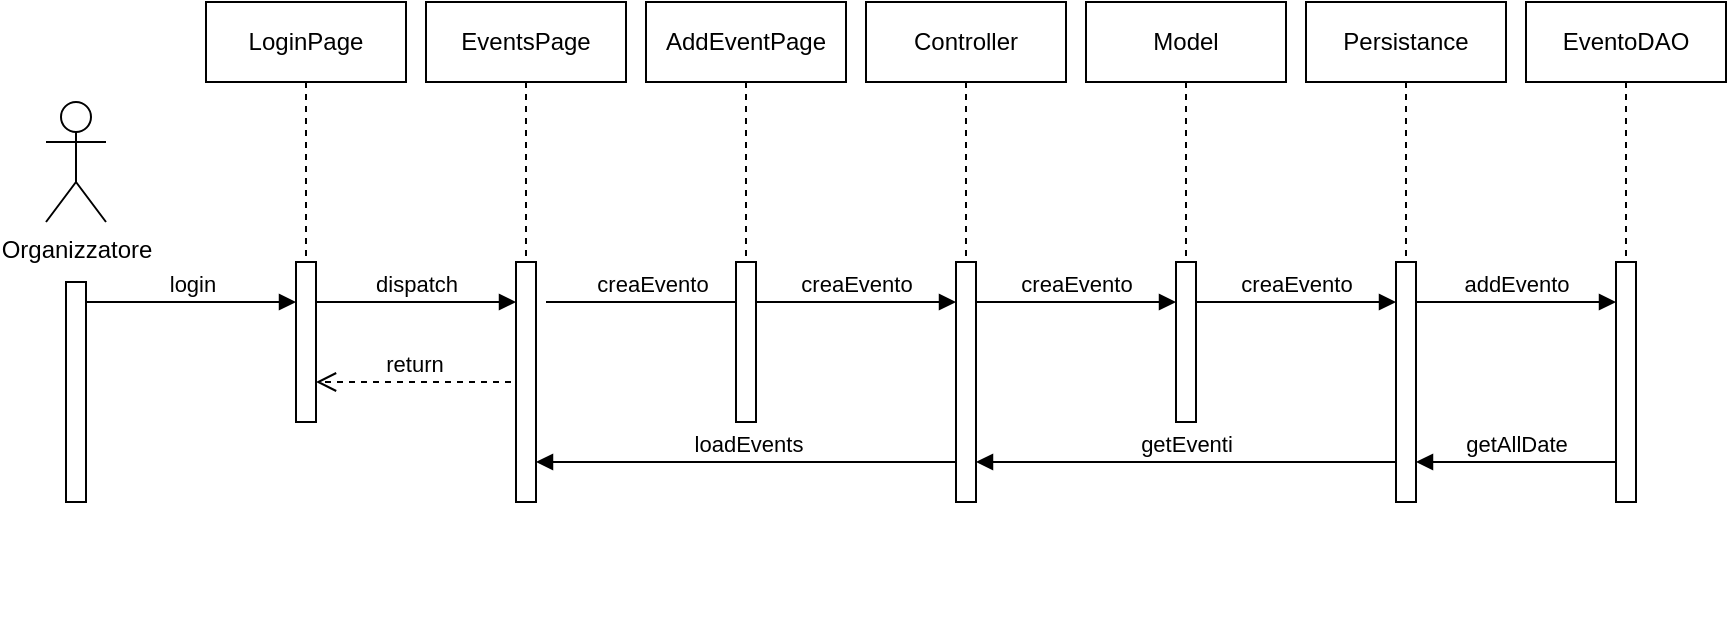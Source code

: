 <mxfile version="26.0.16">
  <diagram name="Page-1" id="_WNdZLd5jNZG4z9xJk0x">
    <mxGraphModel dx="1422" dy="1325" grid="1" gridSize="10" guides="1" tooltips="1" connect="1" arrows="1" fold="1" page="1" pageScale="1" pageWidth="1169" pageHeight="827" math="0" shadow="0">
      <root>
        <mxCell id="0" />
        <mxCell id="1" parent="0" />
        <mxCell id="-OenLeJC5BA-6mcwm2Jt-36" value="" style="group" vertex="1" connectable="0" parent="1">
          <mxGeometry x="40" y="40" width="840" height="320" as="geometry" />
        </mxCell>
        <mxCell id="-OenLeJC5BA-6mcwm2Jt-2" value="Organizzatore&lt;div&gt;&lt;br&gt;&lt;/div&gt;" style="shape=umlActor;verticalLabelPosition=bottom;verticalAlign=top;html=1;" vertex="1" parent="-OenLeJC5BA-6mcwm2Jt-36">
          <mxGeometry y="50" width="30" height="60" as="geometry" />
        </mxCell>
        <mxCell id="-OenLeJC5BA-6mcwm2Jt-3" value="" style="html=1;points=[[0,0,0,0,5],[0,1,0,0,-5],[1,0,0,0,5],[1,1,0,0,-5]];perimeter=orthogonalPerimeter;outlineConnect=0;targetShapes=umlLifeline;portConstraint=eastwest;newEdgeStyle={&quot;curved&quot;:0,&quot;rounded&quot;:0};" vertex="1" parent="-OenLeJC5BA-6mcwm2Jt-36">
          <mxGeometry x="10" y="140" width="10" height="110" as="geometry" />
        </mxCell>
        <mxCell id="-OenLeJC5BA-6mcwm2Jt-4" value="login" style="html=1;verticalAlign=bottom;endArrow=block;edgeStyle=elbowEdgeStyle;elbow=vertical;curved=0;rounded=0;" edge="1" parent="-OenLeJC5BA-6mcwm2Jt-36">
          <mxGeometry x="-0.003" relative="1" as="geometry">
            <mxPoint x="20" y="150" as="sourcePoint" />
            <Array as="points">
              <mxPoint x="105" y="150" />
            </Array>
            <mxPoint x="125" y="150" as="targetPoint" />
            <mxPoint as="offset" />
          </mxGeometry>
        </mxCell>
        <mxCell id="-OenLeJC5BA-6mcwm2Jt-5" value="" style="group" vertex="1" connectable="0" parent="-OenLeJC5BA-6mcwm2Jt-36">
          <mxGeometry x="80" width="100" height="210" as="geometry" />
        </mxCell>
        <mxCell id="-OenLeJC5BA-6mcwm2Jt-6" value="LoginPage" style="shape=umlLifeline;perimeter=lifelinePerimeter;whiteSpace=wrap;html=1;container=0;dropTarget=0;collapsible=0;recursiveResize=0;outlineConnect=0;portConstraint=eastwest;newEdgeStyle={&quot;edgeStyle&quot;:&quot;elbowEdgeStyle&quot;,&quot;elbow&quot;:&quot;vertical&quot;,&quot;curved&quot;:0,&quot;rounded&quot;:0};" vertex="1" parent="-OenLeJC5BA-6mcwm2Jt-5">
          <mxGeometry width="100" height="210" as="geometry" />
        </mxCell>
        <mxCell id="-OenLeJC5BA-6mcwm2Jt-7" value="" style="html=1;points=[[0,0,0,0,5],[0,1,0,0,-5],[1,0,0,0,5],[1,1,0,0,-5]];perimeter=orthogonalPerimeter;outlineConnect=0;targetShapes=umlLifeline;portConstraint=eastwest;newEdgeStyle={&quot;curved&quot;:0,&quot;rounded&quot;:0};" vertex="1" parent="-OenLeJC5BA-6mcwm2Jt-5">
          <mxGeometry x="45" y="130" width="10" height="80" as="geometry" />
        </mxCell>
        <mxCell id="-OenLeJC5BA-6mcwm2Jt-8" value="return" style="html=1;verticalAlign=bottom;endArrow=open;dashed=1;endSize=8;curved=0;rounded=0;entryX=1.5;entryY=0.625;entryDx=0;entryDy=0;entryPerimeter=0;" edge="1" parent="-OenLeJC5BA-6mcwm2Jt-5">
          <mxGeometry relative="1" as="geometry">
            <mxPoint x="152.5" y="190" as="sourcePoint" />
            <mxPoint x="55" y="190" as="targetPoint" />
          </mxGeometry>
        </mxCell>
        <mxCell id="-OenLeJC5BA-6mcwm2Jt-9" value="dispatch" style="html=1;verticalAlign=bottom;endArrow=block;edgeStyle=elbowEdgeStyle;elbow=vertical;curved=0;rounded=0;" edge="1" parent="-OenLeJC5BA-6mcwm2Jt-36" source="-OenLeJC5BA-6mcwm2Jt-7" target="-OenLeJC5BA-6mcwm2Jt-12">
          <mxGeometry relative="1" as="geometry">
            <mxPoint x="140" y="150" as="sourcePoint" />
            <Array as="points">
              <mxPoint x="190" y="150" />
            </Array>
            <mxPoint x="230" y="150" as="targetPoint" />
          </mxGeometry>
        </mxCell>
        <mxCell id="-OenLeJC5BA-6mcwm2Jt-10" value="" style="group" vertex="1" connectable="0" parent="-OenLeJC5BA-6mcwm2Jt-36">
          <mxGeometry x="190" width="100" height="270" as="geometry" />
        </mxCell>
        <mxCell id="-OenLeJC5BA-6mcwm2Jt-11" value="EventsPage" style="shape=umlLifeline;perimeter=lifelinePerimeter;whiteSpace=wrap;html=1;container=0;dropTarget=0;collapsible=0;recursiveResize=0;outlineConnect=0;portConstraint=eastwest;newEdgeStyle={&quot;edgeStyle&quot;:&quot;elbowEdgeStyle&quot;,&quot;elbow&quot;:&quot;vertical&quot;,&quot;curved&quot;:0,&quot;rounded&quot;:0};" vertex="1" parent="-OenLeJC5BA-6mcwm2Jt-10">
          <mxGeometry width="100" height="210" as="geometry" />
        </mxCell>
        <mxCell id="-OenLeJC5BA-6mcwm2Jt-12" value="" style="html=1;points=[[0,0,0,0,5],[0,1,0,0,-5],[1,0,0,0,5],[1,1,0,0,-5]];perimeter=orthogonalPerimeter;outlineConnect=0;targetShapes=umlLifeline;portConstraint=eastwest;newEdgeStyle={&quot;curved&quot;:0,&quot;rounded&quot;:0};" vertex="1" parent="-OenLeJC5BA-6mcwm2Jt-10">
          <mxGeometry x="45" y="130" width="10" height="120" as="geometry" />
        </mxCell>
        <mxCell id="-OenLeJC5BA-6mcwm2Jt-13" value="creaEvento" style="html=1;verticalAlign=bottom;endArrow=block;edgeStyle=elbowEdgeStyle;elbow=vertical;curved=0;rounded=0;" edge="1" parent="-OenLeJC5BA-6mcwm2Jt-36">
          <mxGeometry x="-0.003" relative="1" as="geometry">
            <mxPoint x="250" y="150" as="sourcePoint" />
            <Array as="points">
              <mxPoint x="335" y="150" />
            </Array>
            <mxPoint x="355" y="150" as="targetPoint" />
            <mxPoint as="offset" />
          </mxGeometry>
        </mxCell>
        <mxCell id="-OenLeJC5BA-6mcwm2Jt-14" value="" style="group" vertex="1" connectable="0" parent="-OenLeJC5BA-6mcwm2Jt-36">
          <mxGeometry x="300" width="100" height="210" as="geometry" />
        </mxCell>
        <mxCell id="-OenLeJC5BA-6mcwm2Jt-15" value="AddEventPage" style="shape=umlLifeline;perimeter=lifelinePerimeter;whiteSpace=wrap;html=1;container=0;dropTarget=0;collapsible=0;recursiveResize=0;outlineConnect=0;portConstraint=eastwest;newEdgeStyle={&quot;edgeStyle&quot;:&quot;elbowEdgeStyle&quot;,&quot;elbow&quot;:&quot;vertical&quot;,&quot;curved&quot;:0,&quot;rounded&quot;:0};" vertex="1" parent="-OenLeJC5BA-6mcwm2Jt-14">
          <mxGeometry width="100" height="210" as="geometry" />
        </mxCell>
        <mxCell id="-OenLeJC5BA-6mcwm2Jt-16" value="" style="html=1;points=[[0,0,0,0,5],[0,1,0,0,-5],[1,0,0,0,5],[1,1,0,0,-5]];perimeter=orthogonalPerimeter;outlineConnect=0;targetShapes=umlLifeline;portConstraint=eastwest;newEdgeStyle={&quot;curved&quot;:0,&quot;rounded&quot;:0};" vertex="1" parent="-OenLeJC5BA-6mcwm2Jt-14">
          <mxGeometry x="45" y="130" width="10" height="80" as="geometry" />
        </mxCell>
        <mxCell id="-OenLeJC5BA-6mcwm2Jt-17" value="creaEvento" style="html=1;verticalAlign=bottom;endArrow=block;edgeStyle=elbowEdgeStyle;elbow=vertical;curved=0;rounded=0;" edge="1" parent="-OenLeJC5BA-6mcwm2Jt-36" source="-OenLeJC5BA-6mcwm2Jt-16" target="-OenLeJC5BA-6mcwm2Jt-20">
          <mxGeometry relative="1" as="geometry">
            <mxPoint x="360" y="150" as="sourcePoint" />
            <Array as="points">
              <mxPoint x="410" y="150" />
            </Array>
            <mxPoint x="450" y="150" as="targetPoint" />
            <mxPoint as="offset" />
          </mxGeometry>
        </mxCell>
        <mxCell id="-OenLeJC5BA-6mcwm2Jt-18" value="" style="group" vertex="1" connectable="0" parent="-OenLeJC5BA-6mcwm2Jt-36">
          <mxGeometry x="410" width="100" height="260" as="geometry" />
        </mxCell>
        <mxCell id="-OenLeJC5BA-6mcwm2Jt-19" value="Controller" style="shape=umlLifeline;perimeter=lifelinePerimeter;whiteSpace=wrap;html=1;container=0;dropTarget=0;collapsible=0;recursiveResize=0;outlineConnect=0;portConstraint=eastwest;newEdgeStyle={&quot;edgeStyle&quot;:&quot;elbowEdgeStyle&quot;,&quot;elbow&quot;:&quot;vertical&quot;,&quot;curved&quot;:0,&quot;rounded&quot;:0};" vertex="1" parent="-OenLeJC5BA-6mcwm2Jt-18">
          <mxGeometry width="100" height="210" as="geometry" />
        </mxCell>
        <mxCell id="-OenLeJC5BA-6mcwm2Jt-20" value="" style="html=1;points=[[0,0,0,0,5],[0,1,0,0,-5],[1,0,0,0,5],[1,1,0,0,-5]];perimeter=orthogonalPerimeter;outlineConnect=0;targetShapes=umlLifeline;portConstraint=eastwest;newEdgeStyle={&quot;curved&quot;:0,&quot;rounded&quot;:0};" vertex="1" parent="-OenLeJC5BA-6mcwm2Jt-18">
          <mxGeometry x="45" y="130" width="10" height="120" as="geometry" />
        </mxCell>
        <mxCell id="-OenLeJC5BA-6mcwm2Jt-21" value="" style="group" vertex="1" connectable="0" parent="-OenLeJC5BA-6mcwm2Jt-36">
          <mxGeometry x="520" width="100" height="210" as="geometry" />
        </mxCell>
        <mxCell id="-OenLeJC5BA-6mcwm2Jt-22" value="Model" style="shape=umlLifeline;perimeter=lifelinePerimeter;whiteSpace=wrap;html=1;container=0;dropTarget=0;collapsible=0;recursiveResize=0;outlineConnect=0;portConstraint=eastwest;newEdgeStyle={&quot;edgeStyle&quot;:&quot;elbowEdgeStyle&quot;,&quot;elbow&quot;:&quot;vertical&quot;,&quot;curved&quot;:0,&quot;rounded&quot;:0};" vertex="1" parent="-OenLeJC5BA-6mcwm2Jt-21">
          <mxGeometry width="100" height="210" as="geometry" />
        </mxCell>
        <mxCell id="-OenLeJC5BA-6mcwm2Jt-23" value="" style="html=1;points=[[0,0,0,0,5],[0,1,0,0,-5],[1,0,0,0,5],[1,1,0,0,-5]];perimeter=orthogonalPerimeter;outlineConnect=0;targetShapes=umlLifeline;portConstraint=eastwest;newEdgeStyle={&quot;curved&quot;:0,&quot;rounded&quot;:0};" vertex="1" parent="-OenLeJC5BA-6mcwm2Jt-21">
          <mxGeometry x="45" y="130" width="10" height="80" as="geometry" />
        </mxCell>
        <mxCell id="-OenLeJC5BA-6mcwm2Jt-24" value="creaEvento" style="html=1;verticalAlign=bottom;endArrow=block;edgeStyle=elbowEdgeStyle;elbow=vertical;curved=0;rounded=0;" edge="1" parent="-OenLeJC5BA-6mcwm2Jt-21">
          <mxGeometry relative="1" as="geometry">
            <mxPoint x="-55" y="150" as="sourcePoint" />
            <Array as="points">
              <mxPoint y="150" />
            </Array>
            <mxPoint x="45" y="150" as="targetPoint" />
          </mxGeometry>
        </mxCell>
        <mxCell id="-OenLeJC5BA-6mcwm2Jt-25" value="" style="group" vertex="1" connectable="0" parent="-OenLeJC5BA-6mcwm2Jt-36">
          <mxGeometry x="630" width="100" height="280" as="geometry" />
        </mxCell>
        <mxCell id="-OenLeJC5BA-6mcwm2Jt-26" value="Persistance" style="shape=umlLifeline;perimeter=lifelinePerimeter;whiteSpace=wrap;html=1;container=0;dropTarget=0;collapsible=0;recursiveResize=0;outlineConnect=0;portConstraint=eastwest;newEdgeStyle={&quot;edgeStyle&quot;:&quot;elbowEdgeStyle&quot;,&quot;elbow&quot;:&quot;vertical&quot;,&quot;curved&quot;:0,&quot;rounded&quot;:0};" vertex="1" parent="-OenLeJC5BA-6mcwm2Jt-25">
          <mxGeometry width="100" height="210" as="geometry" />
        </mxCell>
        <mxCell id="-OenLeJC5BA-6mcwm2Jt-27" value="" style="html=1;points=[[0,0,0,0,5],[0,1,0,0,-5],[1,0,0,0,5],[1,1,0,0,-5]];perimeter=orthogonalPerimeter;outlineConnect=0;targetShapes=umlLifeline;portConstraint=eastwest;newEdgeStyle={&quot;curved&quot;:0,&quot;rounded&quot;:0};" vertex="1" parent="-OenLeJC5BA-6mcwm2Jt-25">
          <mxGeometry x="45" y="130" width="10" height="120" as="geometry" />
        </mxCell>
        <mxCell id="-OenLeJC5BA-6mcwm2Jt-28" value="creaEvento" style="html=1;verticalAlign=bottom;endArrow=block;edgeStyle=elbowEdgeStyle;elbow=vertical;curved=0;rounded=0;" edge="1" parent="-OenLeJC5BA-6mcwm2Jt-25">
          <mxGeometry relative="1" as="geometry">
            <mxPoint x="-55" y="150" as="sourcePoint" />
            <Array as="points">
              <mxPoint y="150" />
            </Array>
            <mxPoint x="45" y="150" as="targetPoint" />
          </mxGeometry>
        </mxCell>
        <mxCell id="-OenLeJC5BA-6mcwm2Jt-29" value="" style="group" vertex="1" connectable="0" parent="-OenLeJC5BA-6mcwm2Jt-36">
          <mxGeometry x="740" width="100" height="270" as="geometry" />
        </mxCell>
        <mxCell id="-OenLeJC5BA-6mcwm2Jt-30" value="EventoDAO" style="shape=umlLifeline;perimeter=lifelinePerimeter;whiteSpace=wrap;html=1;container=0;dropTarget=0;collapsible=0;recursiveResize=0;outlineConnect=0;portConstraint=eastwest;newEdgeStyle={&quot;edgeStyle&quot;:&quot;elbowEdgeStyle&quot;,&quot;elbow&quot;:&quot;vertical&quot;,&quot;curved&quot;:0,&quot;rounded&quot;:0};" vertex="1" parent="-OenLeJC5BA-6mcwm2Jt-29">
          <mxGeometry width="100" height="210" as="geometry" />
        </mxCell>
        <mxCell id="-OenLeJC5BA-6mcwm2Jt-31" value="" style="html=1;points=[[0,0,0,0,5],[0,1,0,0,-5],[1,0,0,0,5],[1,1,0,0,-5]];perimeter=orthogonalPerimeter;outlineConnect=0;targetShapes=umlLifeline;portConstraint=eastwest;newEdgeStyle={&quot;curved&quot;:0,&quot;rounded&quot;:0};" vertex="1" parent="-OenLeJC5BA-6mcwm2Jt-29">
          <mxGeometry x="45" y="130" width="10" height="120" as="geometry" />
        </mxCell>
        <mxCell id="-OenLeJC5BA-6mcwm2Jt-32" value="addEvento" style="html=1;verticalAlign=bottom;endArrow=block;edgeStyle=elbowEdgeStyle;elbow=vertical;curved=0;rounded=0;" edge="1" parent="-OenLeJC5BA-6mcwm2Jt-29">
          <mxGeometry relative="1" as="geometry">
            <mxPoint x="-55" y="150" as="sourcePoint" />
            <Array as="points">
              <mxPoint y="150" />
            </Array>
            <mxPoint x="45" y="150" as="targetPoint" />
          </mxGeometry>
        </mxCell>
        <mxCell id="-OenLeJC5BA-6mcwm2Jt-33" value="loadEvents" style="html=1;verticalAlign=bottom;endArrow=block;edgeStyle=elbowEdgeStyle;elbow=vertical;curved=0;rounded=0;" edge="1" parent="-OenLeJC5BA-6mcwm2Jt-36" source="-OenLeJC5BA-6mcwm2Jt-20" target="-OenLeJC5BA-6mcwm2Jt-12">
          <mxGeometry x="-0.003" relative="1" as="geometry">
            <mxPoint x="460" y="250" as="sourcePoint" />
            <Array as="points">
              <mxPoint x="350" y="230" />
            </Array>
            <mxPoint x="410" y="250" as="targetPoint" />
            <mxPoint as="offset" />
          </mxGeometry>
        </mxCell>
        <mxCell id="-OenLeJC5BA-6mcwm2Jt-34" value="getEventi" style="html=1;verticalAlign=bottom;endArrow=block;edgeStyle=elbowEdgeStyle;elbow=vertical;curved=0;rounded=0;" edge="1" parent="-OenLeJC5BA-6mcwm2Jt-36" source="-OenLeJC5BA-6mcwm2Jt-27" target="-OenLeJC5BA-6mcwm2Jt-20">
          <mxGeometry relative="1" as="geometry">
            <mxPoint x="475" y="160" as="sourcePoint" />
            <Array as="points">
              <mxPoint x="520" y="230" />
            </Array>
            <mxPoint x="575" y="160" as="targetPoint" />
          </mxGeometry>
        </mxCell>
        <mxCell id="-OenLeJC5BA-6mcwm2Jt-35" value="getAllDate" style="html=1;verticalAlign=bottom;endArrow=block;edgeStyle=elbowEdgeStyle;elbow=vertical;curved=0;rounded=0;" edge="1" parent="-OenLeJC5BA-6mcwm2Jt-36" source="-OenLeJC5BA-6mcwm2Jt-31" target="-OenLeJC5BA-6mcwm2Jt-27">
          <mxGeometry x="-0.003" relative="1" as="geometry">
            <mxPoint x="465" y="240" as="sourcePoint" />
            <Array as="points">
              <mxPoint x="740" y="230" />
            </Array>
            <mxPoint x="245" y="240" as="targetPoint" />
            <mxPoint as="offset" />
          </mxGeometry>
        </mxCell>
      </root>
    </mxGraphModel>
  </diagram>
</mxfile>
